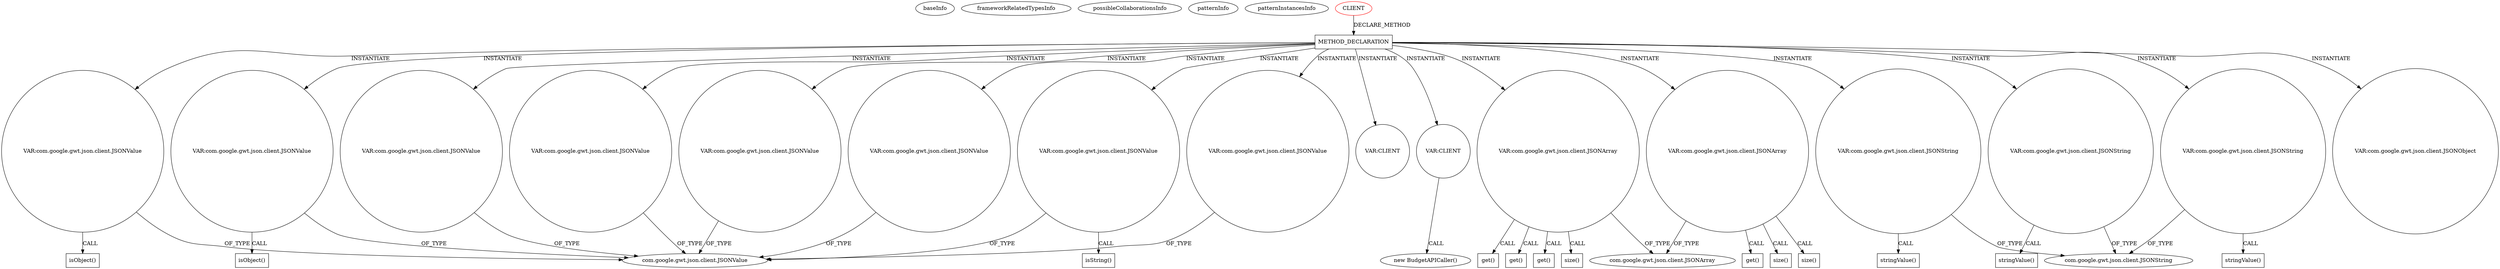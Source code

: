 digraph {
baseInfo[graphId=1394,category="pattern",isAnonymous=false,possibleRelation=false]
frameworkRelatedTypesInfo[]
possibleCollaborationsInfo[]
patternInfo[frequency=2.0,patternRootClient=0]
patternInstancesInfo[0="daonb-obudget~/daonb-obudget/obudget-master/src/client/src/org/obudget/client/Application.java~Application~1154",1="daonb-obudget~/daonb-obudget/obudget-master/src/client/src/org/obudget/client/BudgetSuggestionOracle.java~BudgetSuggestionOracle~1160"]
32[label="com.google.gwt.json.client.JSONValue",vertexType="FRAMEWORK_CLASS_TYPE",isFrameworkType=false]
50[label="VAR:com.google.gwt.json.client.JSONValue",vertexType="VARIABLE_EXPRESION",isFrameworkType=false,shape=circle]
44[label="VAR:com.google.gwt.json.client.JSONValue",vertexType="VARIABLE_EXPRESION",isFrameworkType=false,shape=circle]
61[label="VAR:com.google.gwt.json.client.JSONValue",vertexType="VARIABLE_EXPRESION",isFrameworkType=false,shape=circle]
55[label="VAR:com.google.gwt.json.client.JSONValue",vertexType="VARIABLE_EXPRESION",isFrameworkType=false,shape=circle]
36[label="VAR:com.google.gwt.json.client.JSONValue",vertexType="VARIABLE_EXPRESION",isFrameworkType=false,shape=circle]
80[label="VAR:com.google.gwt.json.client.JSONValue",vertexType="VARIABLE_EXPRESION",isFrameworkType=false,shape=circle]
30[label="VAR:com.google.gwt.json.client.JSONValue",vertexType="VARIABLE_EXPRESION",isFrameworkType=false,shape=circle]
74[label="VAR:com.google.gwt.json.client.JSONValue",vertexType="VARIABLE_EXPRESION",isFrameworkType=false,shape=circle]
16[label="METHOD_DECLARATION",vertexType="CLIENT_METHOD_DECLARATION",isFrameworkType=false,shape=box]
0[label="CLIENT",vertexType="ROOT_CLIENT_CLASS_DECLARATION",isFrameworkType=false,color=red]
86[label="VAR:CLIENT",vertexType="VARIABLE_EXPRESION",isFrameworkType=false,shape=circle]
18[label="VAR:CLIENT",vertexType="VARIABLE_EXPRESION",isFrameworkType=false,shape=circle]
24[label="VAR:com.google.gwt.json.client.JSONArray",vertexType="VARIABLE_EXPRESION",isFrameworkType=false,shape=circle]
66[label="VAR:com.google.gwt.json.client.JSONArray",vertexType="VARIABLE_EXPRESION",isFrameworkType=false,shape=circle]
67[label="size()",vertexType="INSIDE_CALL",isFrameworkType=false,shape=box]
25[label="size()",vertexType="INSIDE_CALL",isFrameworkType=false,shape=box]
70[label="size()",vertexType="INSIDE_CALL",isFrameworkType=false,shape=box]
17[label="new BudgetAPICaller()",vertexType="CONSTRUCTOR_CALL",isFrameworkType=false]
26[label="com.google.gwt.json.client.JSONArray",vertexType="FRAMEWORK_CLASS_TYPE",isFrameworkType=false]
51[label="isObject()",vertexType="INSIDE_CALL",isFrameworkType=false,shape=box]
37[label="isObject()",vertexType="INSIDE_CALL",isFrameworkType=false,shape=box]
84[label="get()",vertexType="INSIDE_CALL",isFrameworkType=false,shape=box]
65[label="get()",vertexType="INSIDE_CALL",isFrameworkType=false,shape=box]
40[label="get()",vertexType="INSIDE_CALL",isFrameworkType=false,shape=box]
54[label="get()",vertexType="INSIDE_CALL",isFrameworkType=false,shape=box]
75[label="isString()",vertexType="INSIDE_CALL",isFrameworkType=false,shape=box]
41[label="VAR:com.google.gwt.json.client.JSONString",vertexType="VARIABLE_EXPRESION",isFrameworkType=false,shape=circle]
42[label="stringValue()",vertexType="INSIDE_CALL",isFrameworkType=false,shape=box]
29[label="com.google.gwt.json.client.JSONString",vertexType="FRAMEWORK_CLASS_TYPE",isFrameworkType=false]
27[label="VAR:com.google.gwt.json.client.JSONString",vertexType="VARIABLE_EXPRESION",isFrameworkType=false,shape=circle]
28[label="stringValue()",vertexType="INSIDE_CALL",isFrameworkType=false,shape=box]
71[label="VAR:com.google.gwt.json.client.JSONString",vertexType="VARIABLE_EXPRESION",isFrameworkType=false,shape=circle]
72[label="stringValue()",vertexType="INSIDE_CALL",isFrameworkType=false,shape=box]
58[label="VAR:com.google.gwt.json.client.JSONObject",vertexType="VARIABLE_EXPRESION",isFrameworkType=false,shape=circle]
16->55[label="INSTANTIATE"]
30->32[label="OF_TYPE"]
16->27[label="INSTANTIATE"]
36->32[label="OF_TYPE"]
66->67[label="CALL"]
24->65[label="CALL"]
74->32[label="OF_TYPE"]
66->84[label="CALL"]
16->80[label="INSTANTIATE"]
16->71[label="INSTANTIATE"]
41->29[label="OF_TYPE"]
16->86[label="INSTANTIATE"]
61->32[label="OF_TYPE"]
24->40[label="CALL"]
71->72[label="CALL"]
16->30[label="INSTANTIATE"]
55->32[label="OF_TYPE"]
71->29[label="OF_TYPE"]
27->28[label="CALL"]
16->74[label="INSTANTIATE"]
66->70[label="CALL"]
24->25[label="CALL"]
27->29[label="OF_TYPE"]
80->32[label="OF_TYPE"]
16->36[label="INSTANTIATE"]
16->18[label="INSTANTIATE"]
18->17[label="CALL"]
36->37[label="CALL"]
41->42[label="CALL"]
16->58[label="INSTANTIATE"]
66->26[label="OF_TYPE"]
16->44[label="INSTANTIATE"]
16->66[label="INSTANTIATE"]
44->32[label="OF_TYPE"]
74->75[label="CALL"]
50->51[label="CALL"]
16->50[label="INSTANTIATE"]
16->41[label="INSTANTIATE"]
50->32[label="OF_TYPE"]
16->61[label="INSTANTIATE"]
0->16[label="DECLARE_METHOD"]
24->54[label="CALL"]
16->24[label="INSTANTIATE"]
24->26[label="OF_TYPE"]
}
